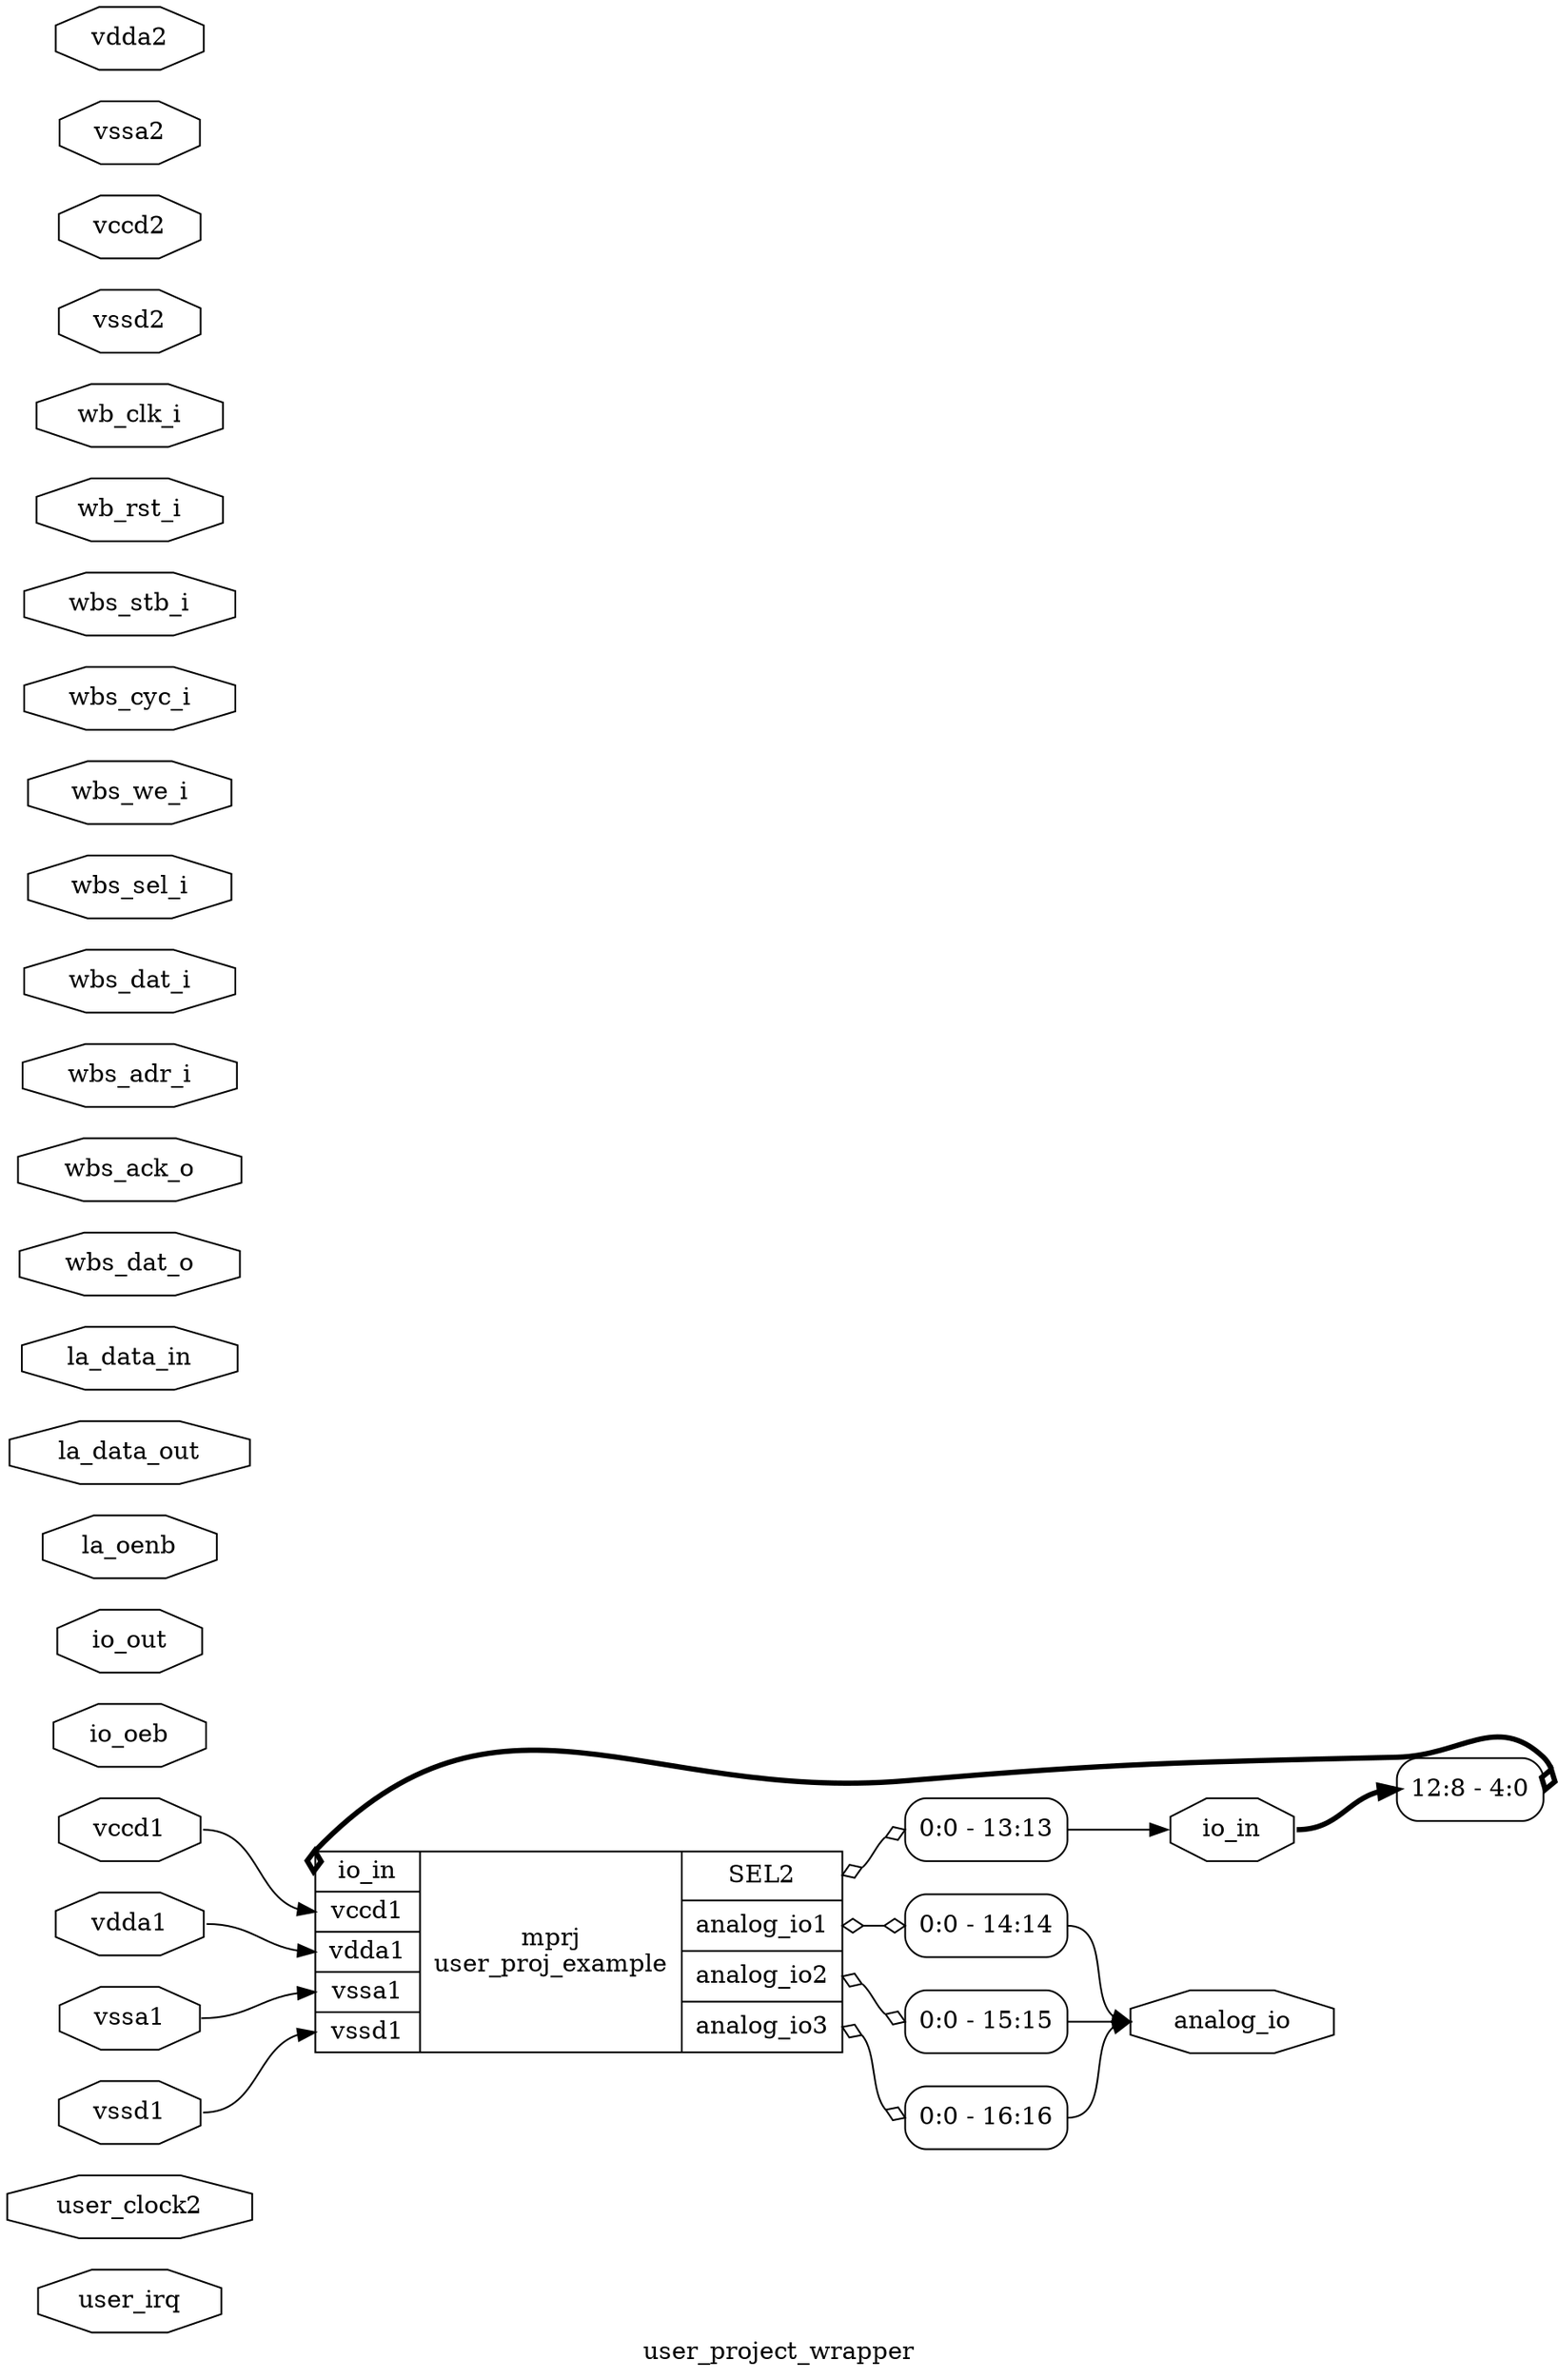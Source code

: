 digraph "user_project_wrapper" {
label="user_project_wrapper";
rankdir="LR";
remincross=true;
n1 [ shape=octagon, label="user_irq", color="black", fontcolor="black" ];
n2 [ shape=octagon, label="user_clock2", color="black", fontcolor="black" ];
n3 [ shape=octagon, label="analog_io", color="black", fontcolor="black" ];
n4 [ shape=octagon, label="io_oeb", color="black", fontcolor="black" ];
n5 [ shape=octagon, label="io_out", color="black", fontcolor="black" ];
n6 [ shape=octagon, label="io_in", color="black", fontcolor="black" ];
n7 [ shape=octagon, label="la_oenb", color="black", fontcolor="black" ];
n8 [ shape=octagon, label="la_data_out", color="black", fontcolor="black" ];
n9 [ shape=octagon, label="la_data_in", color="black", fontcolor="black" ];
n10 [ shape=octagon, label="wbs_dat_o", color="black", fontcolor="black" ];
n11 [ shape=octagon, label="wbs_ack_o", color="black", fontcolor="black" ];
n12 [ shape=octagon, label="wbs_adr_i", color="black", fontcolor="black" ];
n13 [ shape=octagon, label="wbs_dat_i", color="black", fontcolor="black" ];
n14 [ shape=octagon, label="wbs_sel_i", color="black", fontcolor="black" ];
n15 [ shape=octagon, label="wbs_we_i", color="black", fontcolor="black" ];
n16 [ shape=octagon, label="wbs_cyc_i", color="black", fontcolor="black" ];
n17 [ shape=octagon, label="wbs_stb_i", color="black", fontcolor="black" ];
n18 [ shape=octagon, label="wb_rst_i", color="black", fontcolor="black" ];
n19 [ shape=octagon, label="wb_clk_i", color="black", fontcolor="black" ];
n20 [ shape=octagon, label="vssd2", color="black", fontcolor="black" ];
n21 [ shape=octagon, label="vssd1", color="black", fontcolor="black" ];
n22 [ shape=octagon, label="vccd2", color="black", fontcolor="black" ];
n23 [ shape=octagon, label="vccd1", color="black", fontcolor="black" ];
n24 [ shape=octagon, label="vssa2", color="black", fontcolor="black" ];
n25 [ shape=octagon, label="vssa1", color="black", fontcolor="black" ];
n26 [ shape=octagon, label="vdda2", color="black", fontcolor="black" ];
n27 [ shape=octagon, label="vdda1", color="black", fontcolor="black" ];
c32 [ shape=record, label="{{<p6> io_in|<p23> vccd1|<p27> vdda1|<p25> vssa1|<p21> vssd1}|mprj\nuser_proj_example|{<p28> SEL2|<p29> analog_io1|<p30> analog_io2|<p31> analog_io3}}",  ];
x0 [ shape=record, style=rounded, label="<s0> 0:0 - 16:16 ", color="black", fontcolor="black" ];
c32:p31:e -> x0:w [arrowhead=odiamond, arrowtail=odiamond, dir=both, color="black", fontcolor="black", label=""];
x1 [ shape=record, style=rounded, label="<s0> 0:0 - 15:15 ", color="black", fontcolor="black" ];
c32:p30:e -> x1:w [arrowhead=odiamond, arrowtail=odiamond, dir=both, color="black", fontcolor="black", label=""];
x2 [ shape=record, style=rounded, label="<s0> 0:0 - 14:14 ", color="black", fontcolor="black" ];
c32:p29:e -> x2:w [arrowhead=odiamond, arrowtail=odiamond, dir=both, color="black", fontcolor="black", label=""];
x3 [ shape=record, style=rounded, label="<s0> 0:0 - 13:13 ", color="black", fontcolor="black" ];
c32:p28:e -> x3:w [arrowhead=odiamond, arrowtail=odiamond, dir=both, color="black", fontcolor="black", label=""];
x4 [ shape=record, style=rounded, label="<s0> 12:8 - 4:0 ", color="black", fontcolor="black" ];
x4:e -> c32:p6:w [arrowhead=odiamond, arrowtail=odiamond, dir=both, color="black", fontcolor="black", style="setlinewidth(3)", label=""];
n21:e -> c32:p21:w [color="black", fontcolor="black", label=""];
n23:e -> c32:p23:w [color="black", fontcolor="black", label=""];
n25:e -> c32:p25:w [color="black", fontcolor="black", label=""];
n27:e -> c32:p27:w [color="black", fontcolor="black", label=""];
x0:s0:e -> n3:w [color="black", fontcolor="black", label=""];
x1:s0:e -> n3:w [color="black", fontcolor="black", label=""];
x2:s0:e -> n3:w [color="black", fontcolor="black", label=""];
x3:s0:e -> n6:w [color="black", fontcolor="black", label=""];
n6:e -> x4:s0:w [color="black", fontcolor="black", style="setlinewidth(3)", label=""];
}
